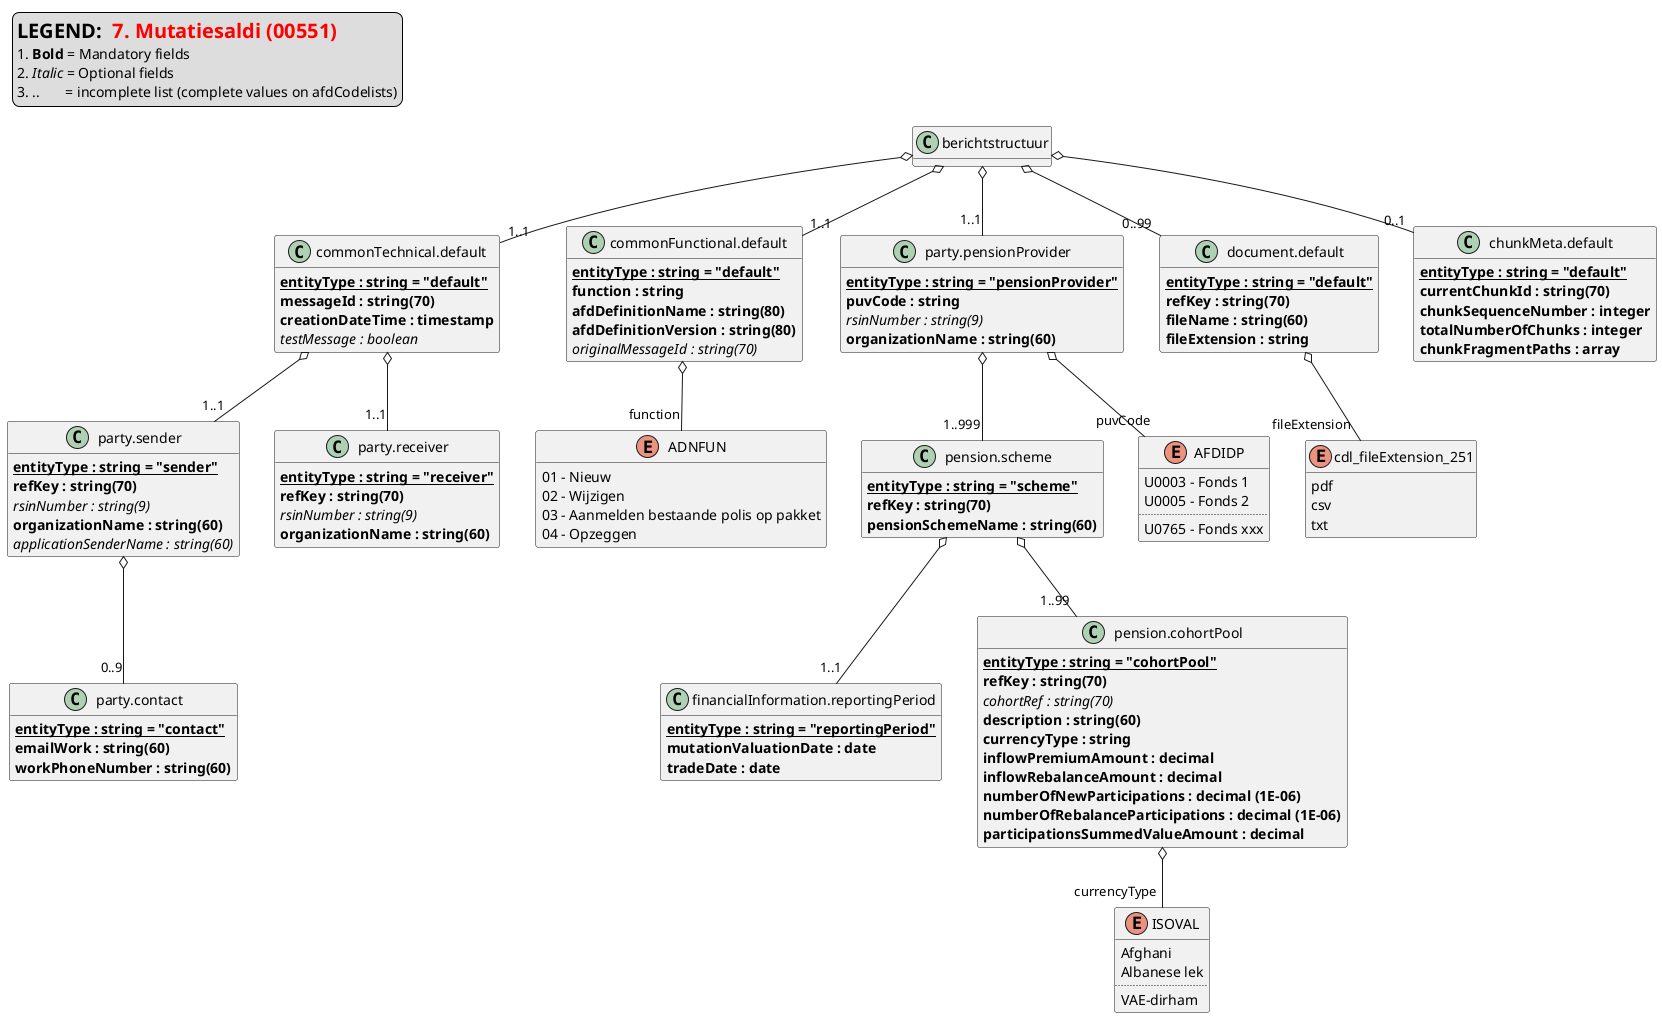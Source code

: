 @startuml
hide methods
set separator none

legend top left
<size:20><b>LEGEND: </b> <color:red><b>7. Mutatiesaldi (00551)</b></color></size>
1. <b>Bold</b> = Mandatory fields
2. <i>Italic</i> = Optional fields
3. ..       = incomplete list (complete values on afdCodelists)
end legend

class berichtstructuur {}

class commonTechnical.default {
    {static} **entityType : string = "default"**
    {field} **messageId : string(70)**
    {field} **creationDateTime : timestamp**
    {field} <i>testMessage : boolean</i>
}

class party.sender {
    {static} **entityType : string = "sender"**
    {field} **refKey : string(70)**
    {field} <i>rsinNumber : string(9)</i>
    {field} **organizationName : string(60)**
    {field} <i>applicationSenderName : string(60)</i>
}

class party.contact {
    {static} **entityType : string = "contact"**
    {field} **emailWork : string(60)**
    {field} **workPhoneNumber : string(60)**
}

class party.receiver {
    {static} **entityType : string = "receiver"**
    {field} **refKey : string(70)**
    {field} <i>rsinNumber : string(9)</i>
    {field} **organizationName : string(60)**
}

class commonFunctional.default {
    {static} **entityType : string = "default"**
    {field} **function : string**
    {field} **afdDefinitionName : string(80)**
    {field} **afdDefinitionVersion : string(80)**
    {field} <i>originalMessageId : string(70)</i>
}

class party.pensionProvider {
    {static} **entityType : string = "pensionProvider"**
    {field} **puvCode : string**
    {field} <i>rsinNumber : string(9)</i>
    {field} **organizationName : string(60)**
}

class pension.scheme {
    {static} **entityType : string = "scheme"**
    {field} **refKey : string(70)**
    {field} **pensionSchemeName : string(60)**
}

class financialInformation.reportingPeriod {
    {static} **entityType : string = "reportingPeriod"**
    {field} **mutationValuationDate : date**
    {field} **tradeDate : date**
}

class pension.cohortPool {
    {static} **entityType : string = "cohortPool"**
    {field} **refKey : string(70)**
    {field} <i>cohortRef : string(70)</i>
    {field} **description : string(60)**
    {field} **currencyType : string**
    {field} **inflowPremiumAmount : decimal**
    {field} **inflowRebalanceAmount : decimal**
    {field} **numberOfNewParticipations : decimal (1E-06)**
    {field} **numberOfRebalanceParticipations : decimal (1E-06)**
    {field} **participationsSummedValueAmount : decimal**
}

class document.default {
    {static} **entityType : string = "default"**
    {field} **refKey : string(70)**
    {field} **fileName : string(60)**
    {field} **fileExtension : string**
}

class chunkMeta.default {
    {static} **entityType : string = "default"**
    {field} **currentChunkId : string(70)**
    {field} **chunkSequenceNumber : integer**
    {field} **totalNumberOfChunks : integer**
    {field} **chunkFragmentPaths : array**
}

enum ADNFUN {
    01 - Nieuw
    02 - Wijzigen
    03 - Aanmelden bestaande polis op pakket
    04 - Opzeggen
}


enum AFDIDP {
    U0003 - Fonds 1
    U0005 - Fonds 2
    ..
    U0765 - Fonds xxx
}


enum ISOVAL {
    Afghani 
    Albanese lek 
    ..
    VAE-dirham 
}


enum cdl_fileExtension_251 {
    pdf
    csv
    txt
}


berichtstructuur o-- "0..1" chunkMeta.default
berichtstructuur o-- "1..1" commonFunctional.default
berichtstructuur o-- "1..1" commonTechnical.default
berichtstructuur o-- "0..99" document.default
berichtstructuur o-- "1..1" party.pensionProvider
commonTechnical.default o-- "1..1" party.receiver
commonTechnical.default o-- "1..1" party.sender
party.pensionProvider o-- "1..999" pension.scheme
party.sender o-- "0..9" party.contact
pension.scheme o-- "1..1" financialInformation.reportingPeriod
pension.scheme o-- "1..99" pension.cohortPool
commonFunctional.default o-- "function" ADNFUN
document.default o-- "fileExtension" cdl_fileExtension_251
party.pensionProvider o-- "puvCode" AFDIDP
pension.cohortPool o-- "currencyType" ISOVAL
@enduml